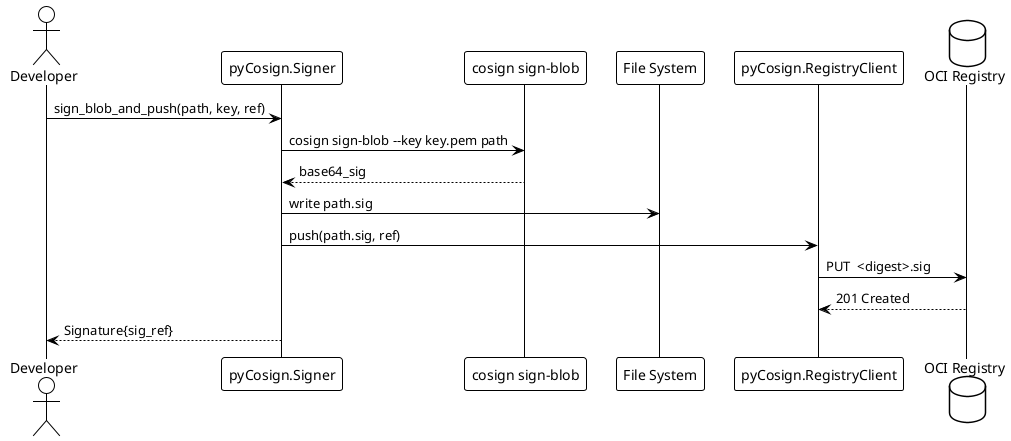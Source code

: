 @startuml Seq_Signer_S2
!theme plain
actor Developer
participant Signer        as "pyCosign.Signer"
participant CosignCLI     as "cosign sign-blob"
participant FS            as "File System"
participant RegistryCLI   as "pyCosign.RegistryClient"
database   Registry       as "OCI Registry"

Developer -> Signer : sign_blob_and_push(path, key, ref)
Signer -> CosignCLI : cosign sign-blob --key key.pem path
CosignCLI --> Signer : base64_sig
Signer -> FS : write path.sig
Signer -> RegistryCLI : push(path.sig, ref)
RegistryCLI -> Registry : PUT  <digest>.sig
Registry --> RegistryCLI : 201 Created
Signer --> Developer : Signature{sig_ref}
@enduml
